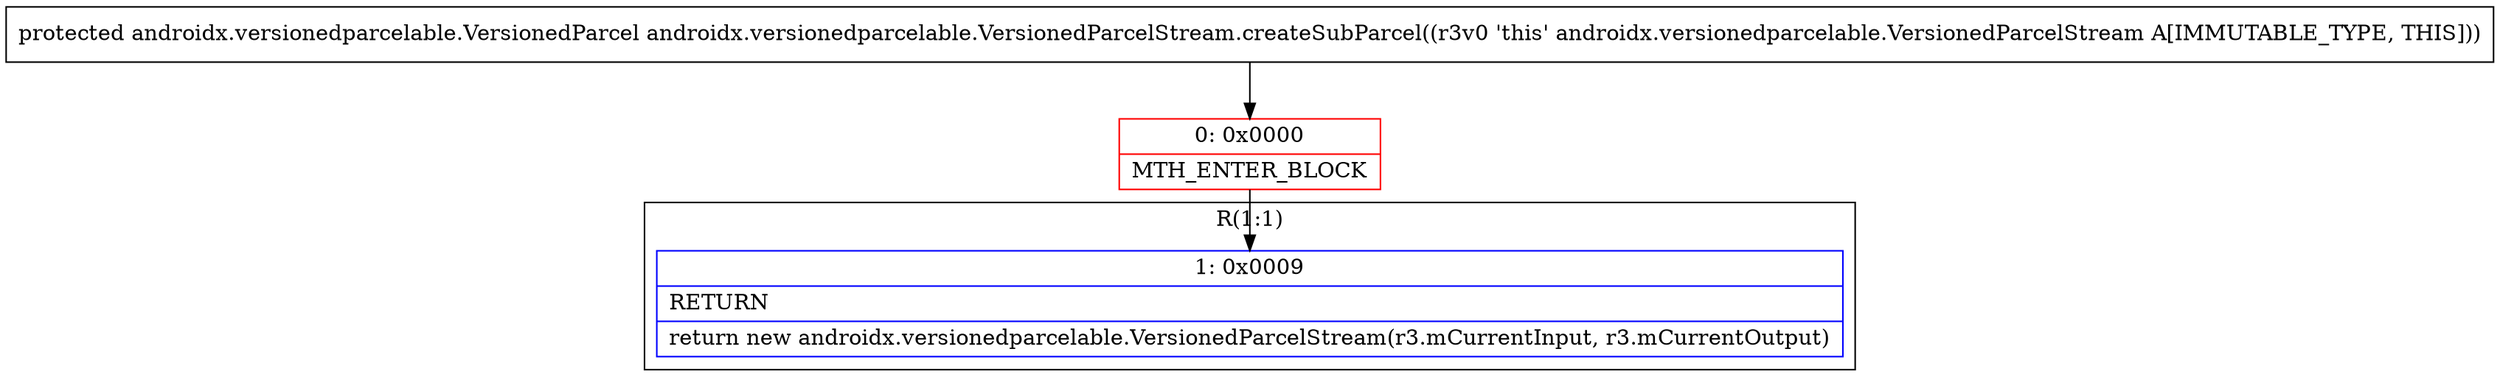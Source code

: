 digraph "CFG forandroidx.versionedparcelable.VersionedParcelStream.createSubParcel()Landroidx\/versionedparcelable\/VersionedParcel;" {
subgraph cluster_Region_1081869043 {
label = "R(1:1)";
node [shape=record,color=blue];
Node_1 [shape=record,label="{1\:\ 0x0009|RETURN\l|return new androidx.versionedparcelable.VersionedParcelStream(r3.mCurrentInput, r3.mCurrentOutput)\l}"];
}
Node_0 [shape=record,color=red,label="{0\:\ 0x0000|MTH_ENTER_BLOCK\l}"];
MethodNode[shape=record,label="{protected androidx.versionedparcelable.VersionedParcel androidx.versionedparcelable.VersionedParcelStream.createSubParcel((r3v0 'this' androidx.versionedparcelable.VersionedParcelStream A[IMMUTABLE_TYPE, THIS])) }"];
MethodNode -> Node_0;
Node_0 -> Node_1;
}

